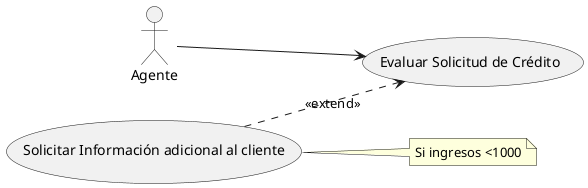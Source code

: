 @startuml
left to right direction
:Agente: as Actor


(Evaluar Solicitud de Crédito) as Evaluar
(Solicitar Información adicional al cliente) as Solicitar

Actor --> Evaluar
Solicitar ..>"<<extend>>" Evaluar
note right of Solicitar
Si ingresos <1000
end note

@enduml
